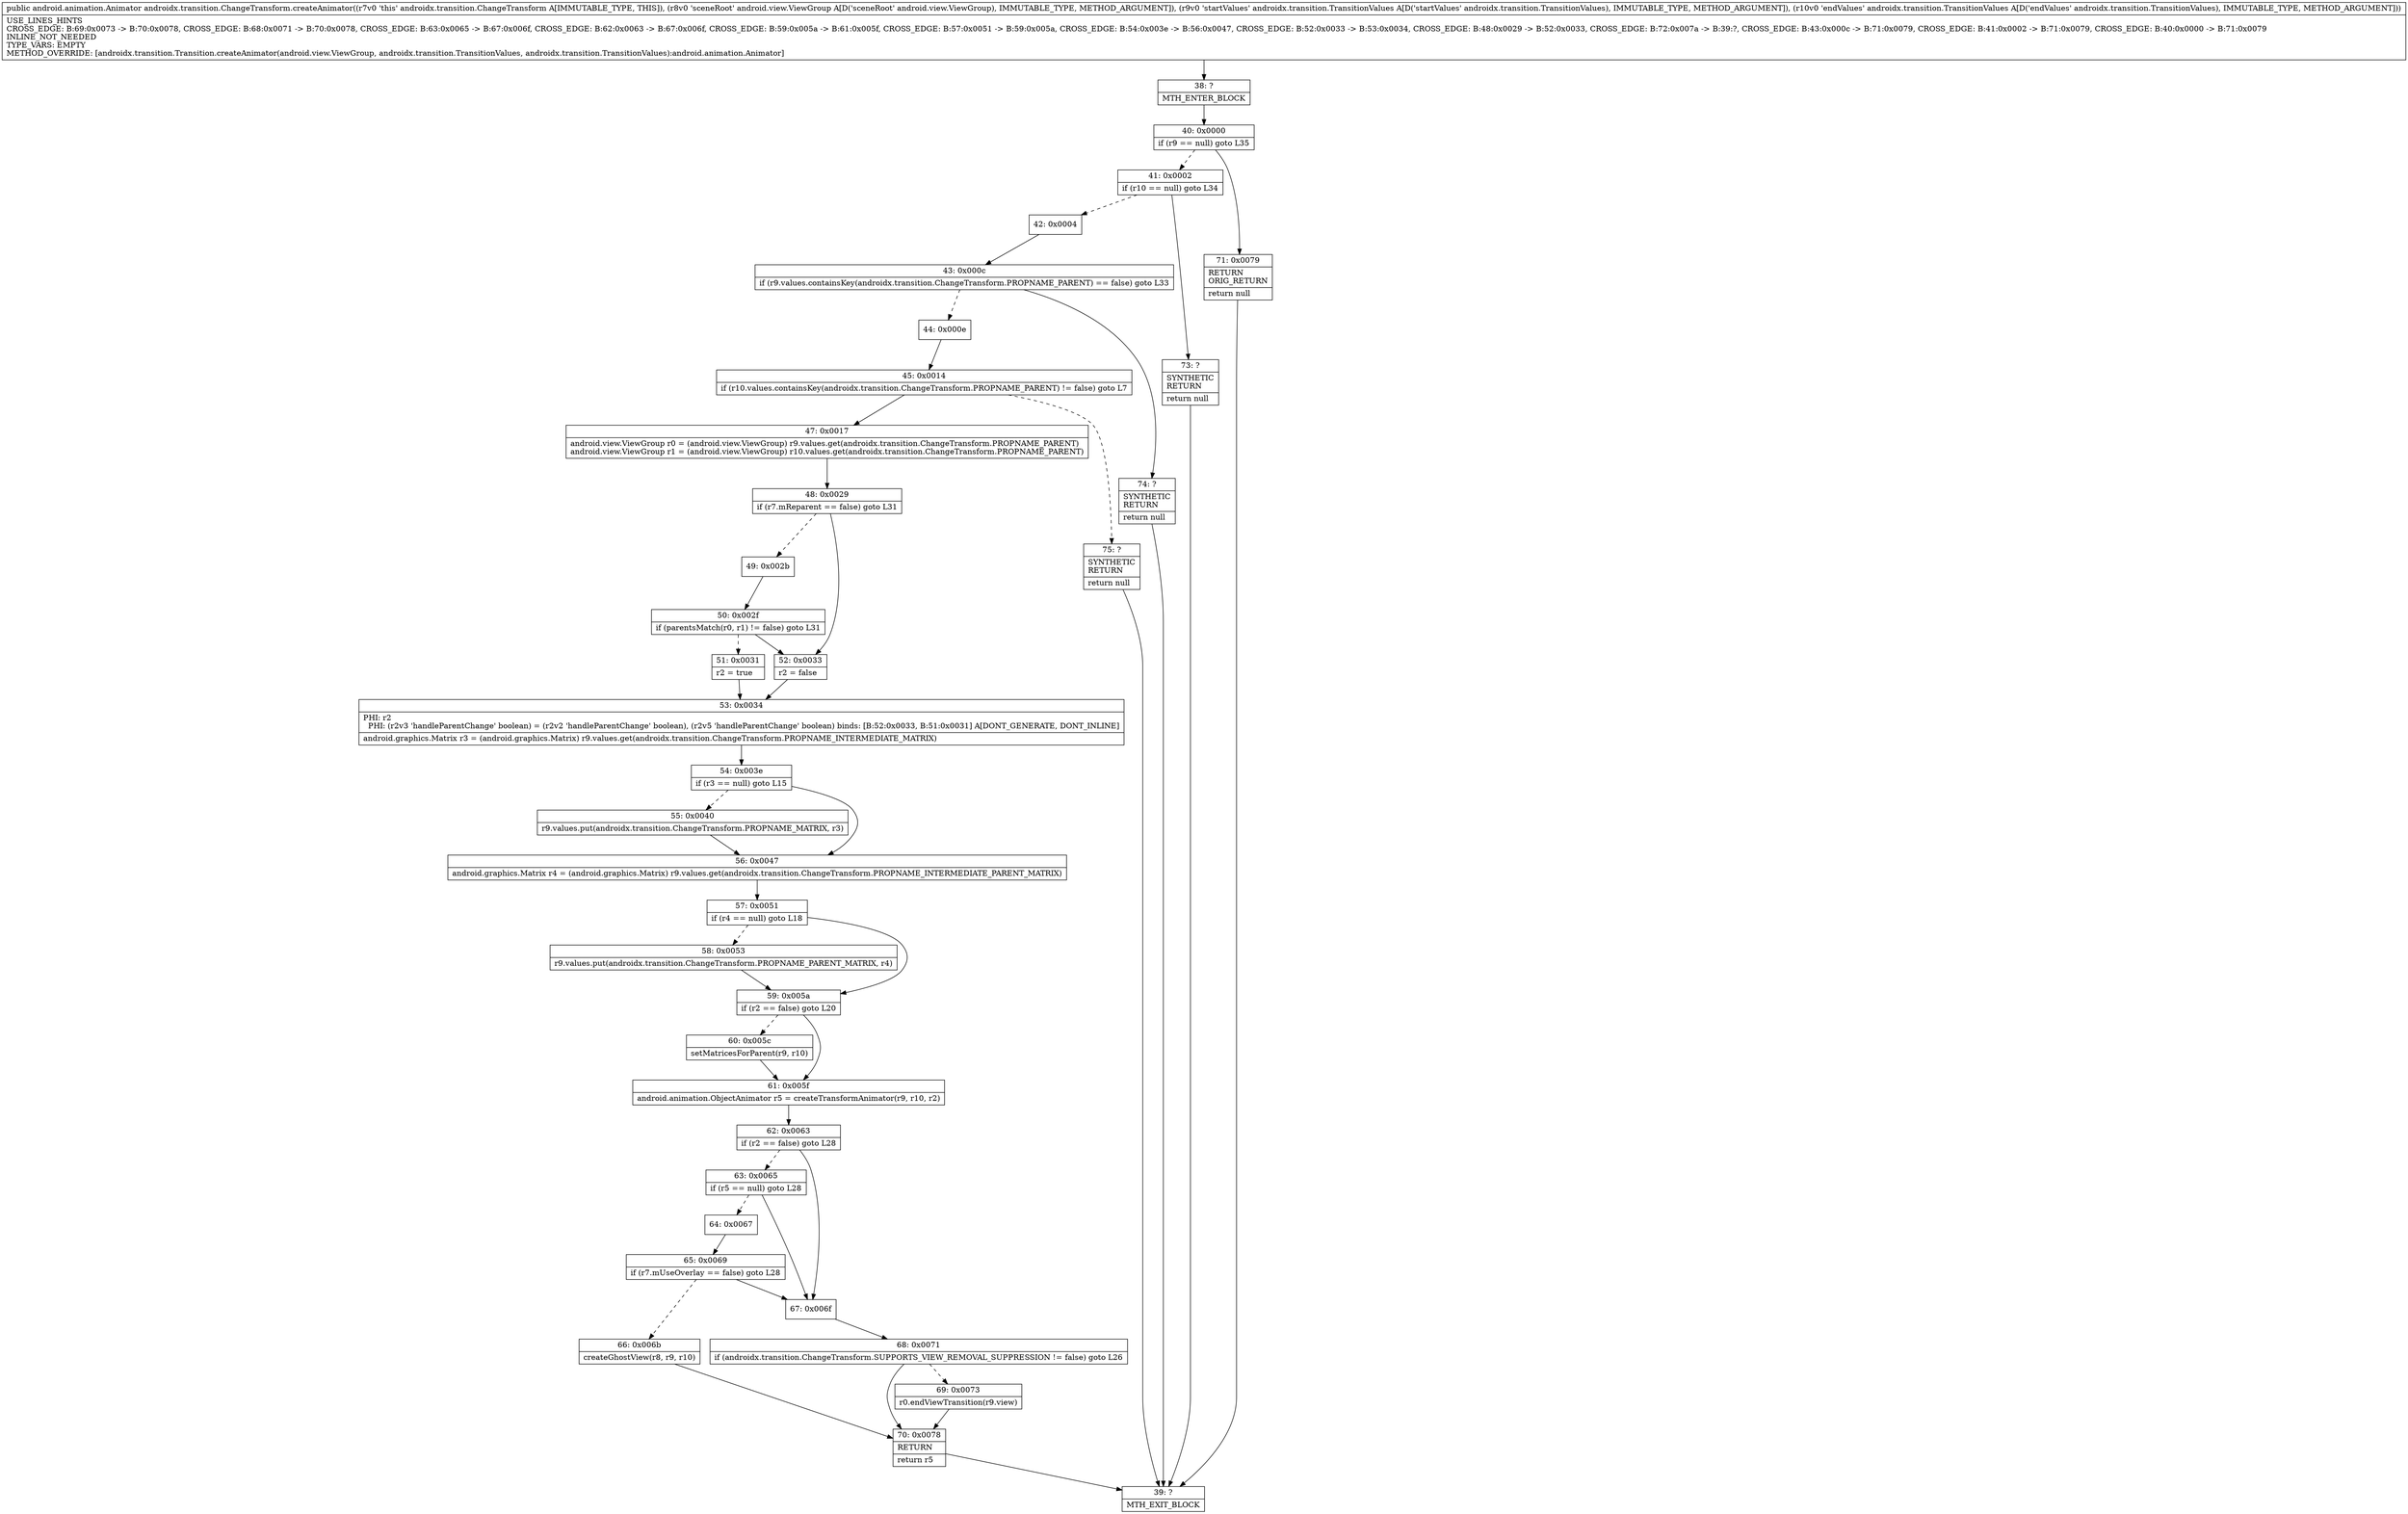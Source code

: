 digraph "CFG forandroidx.transition.ChangeTransform.createAnimator(Landroid\/view\/ViewGroup;Landroidx\/transition\/TransitionValues;Landroidx\/transition\/TransitionValues;)Landroid\/animation\/Animator;" {
Node_38 [shape=record,label="{38\:\ ?|MTH_ENTER_BLOCK\l}"];
Node_40 [shape=record,label="{40\:\ 0x0000|if (r9 == null) goto L35\l}"];
Node_41 [shape=record,label="{41\:\ 0x0002|if (r10 == null) goto L34\l}"];
Node_42 [shape=record,label="{42\:\ 0x0004}"];
Node_43 [shape=record,label="{43\:\ 0x000c|if (r9.values.containsKey(androidx.transition.ChangeTransform.PROPNAME_PARENT) == false) goto L33\l}"];
Node_44 [shape=record,label="{44\:\ 0x000e}"];
Node_45 [shape=record,label="{45\:\ 0x0014|if (r10.values.containsKey(androidx.transition.ChangeTransform.PROPNAME_PARENT) != false) goto L7\l}"];
Node_47 [shape=record,label="{47\:\ 0x0017|android.view.ViewGroup r0 = (android.view.ViewGroup) r9.values.get(androidx.transition.ChangeTransform.PROPNAME_PARENT)\landroid.view.ViewGroup r1 = (android.view.ViewGroup) r10.values.get(androidx.transition.ChangeTransform.PROPNAME_PARENT)\l}"];
Node_48 [shape=record,label="{48\:\ 0x0029|if (r7.mReparent == false) goto L31\l}"];
Node_49 [shape=record,label="{49\:\ 0x002b}"];
Node_50 [shape=record,label="{50\:\ 0x002f|if (parentsMatch(r0, r1) != false) goto L31\l}"];
Node_51 [shape=record,label="{51\:\ 0x0031|r2 = true\l}"];
Node_53 [shape=record,label="{53\:\ 0x0034|PHI: r2 \l  PHI: (r2v3 'handleParentChange' boolean) = (r2v2 'handleParentChange' boolean), (r2v5 'handleParentChange' boolean) binds: [B:52:0x0033, B:51:0x0031] A[DONT_GENERATE, DONT_INLINE]\l|android.graphics.Matrix r3 = (android.graphics.Matrix) r9.values.get(androidx.transition.ChangeTransform.PROPNAME_INTERMEDIATE_MATRIX)\l}"];
Node_54 [shape=record,label="{54\:\ 0x003e|if (r3 == null) goto L15\l}"];
Node_55 [shape=record,label="{55\:\ 0x0040|r9.values.put(androidx.transition.ChangeTransform.PROPNAME_MATRIX, r3)\l}"];
Node_56 [shape=record,label="{56\:\ 0x0047|android.graphics.Matrix r4 = (android.graphics.Matrix) r9.values.get(androidx.transition.ChangeTransform.PROPNAME_INTERMEDIATE_PARENT_MATRIX)\l}"];
Node_57 [shape=record,label="{57\:\ 0x0051|if (r4 == null) goto L18\l}"];
Node_58 [shape=record,label="{58\:\ 0x0053|r9.values.put(androidx.transition.ChangeTransform.PROPNAME_PARENT_MATRIX, r4)\l}"];
Node_59 [shape=record,label="{59\:\ 0x005a|if (r2 == false) goto L20\l}"];
Node_60 [shape=record,label="{60\:\ 0x005c|setMatricesForParent(r9, r10)\l}"];
Node_61 [shape=record,label="{61\:\ 0x005f|android.animation.ObjectAnimator r5 = createTransformAnimator(r9, r10, r2)\l}"];
Node_62 [shape=record,label="{62\:\ 0x0063|if (r2 == false) goto L28\l}"];
Node_63 [shape=record,label="{63\:\ 0x0065|if (r5 == null) goto L28\l}"];
Node_64 [shape=record,label="{64\:\ 0x0067}"];
Node_65 [shape=record,label="{65\:\ 0x0069|if (r7.mUseOverlay == false) goto L28\l}"];
Node_66 [shape=record,label="{66\:\ 0x006b|createGhostView(r8, r9, r10)\l}"];
Node_70 [shape=record,label="{70\:\ 0x0078|RETURN\l|return r5\l}"];
Node_39 [shape=record,label="{39\:\ ?|MTH_EXIT_BLOCK\l}"];
Node_67 [shape=record,label="{67\:\ 0x006f}"];
Node_68 [shape=record,label="{68\:\ 0x0071|if (androidx.transition.ChangeTransform.SUPPORTS_VIEW_REMOVAL_SUPPRESSION != false) goto L26\l}"];
Node_69 [shape=record,label="{69\:\ 0x0073|r0.endViewTransition(r9.view)\l}"];
Node_52 [shape=record,label="{52\:\ 0x0033|r2 = false\l}"];
Node_75 [shape=record,label="{75\:\ ?|SYNTHETIC\lRETURN\l|return null\l}"];
Node_74 [shape=record,label="{74\:\ ?|SYNTHETIC\lRETURN\l|return null\l}"];
Node_73 [shape=record,label="{73\:\ ?|SYNTHETIC\lRETURN\l|return null\l}"];
Node_71 [shape=record,label="{71\:\ 0x0079|RETURN\lORIG_RETURN\l|return null\l}"];
MethodNode[shape=record,label="{public android.animation.Animator androidx.transition.ChangeTransform.createAnimator((r7v0 'this' androidx.transition.ChangeTransform A[IMMUTABLE_TYPE, THIS]), (r8v0 'sceneRoot' android.view.ViewGroup A[D('sceneRoot' android.view.ViewGroup), IMMUTABLE_TYPE, METHOD_ARGUMENT]), (r9v0 'startValues' androidx.transition.TransitionValues A[D('startValues' androidx.transition.TransitionValues), IMMUTABLE_TYPE, METHOD_ARGUMENT]), (r10v0 'endValues' androidx.transition.TransitionValues A[D('endValues' androidx.transition.TransitionValues), IMMUTABLE_TYPE, METHOD_ARGUMENT]))  | USE_LINES_HINTS\lCROSS_EDGE: B:69:0x0073 \-\> B:70:0x0078, CROSS_EDGE: B:68:0x0071 \-\> B:70:0x0078, CROSS_EDGE: B:63:0x0065 \-\> B:67:0x006f, CROSS_EDGE: B:62:0x0063 \-\> B:67:0x006f, CROSS_EDGE: B:59:0x005a \-\> B:61:0x005f, CROSS_EDGE: B:57:0x0051 \-\> B:59:0x005a, CROSS_EDGE: B:54:0x003e \-\> B:56:0x0047, CROSS_EDGE: B:52:0x0033 \-\> B:53:0x0034, CROSS_EDGE: B:48:0x0029 \-\> B:52:0x0033, CROSS_EDGE: B:72:0x007a \-\> B:39:?, CROSS_EDGE: B:43:0x000c \-\> B:71:0x0079, CROSS_EDGE: B:41:0x0002 \-\> B:71:0x0079, CROSS_EDGE: B:40:0x0000 \-\> B:71:0x0079\lINLINE_NOT_NEEDED\lTYPE_VARS: EMPTY\lMETHOD_OVERRIDE: [androidx.transition.Transition.createAnimator(android.view.ViewGroup, androidx.transition.TransitionValues, androidx.transition.TransitionValues):android.animation.Animator]\l}"];
MethodNode -> Node_38;Node_38 -> Node_40;
Node_40 -> Node_41[style=dashed];
Node_40 -> Node_71;
Node_41 -> Node_42[style=dashed];
Node_41 -> Node_73;
Node_42 -> Node_43;
Node_43 -> Node_44[style=dashed];
Node_43 -> Node_74;
Node_44 -> Node_45;
Node_45 -> Node_47;
Node_45 -> Node_75[style=dashed];
Node_47 -> Node_48;
Node_48 -> Node_49[style=dashed];
Node_48 -> Node_52;
Node_49 -> Node_50;
Node_50 -> Node_51[style=dashed];
Node_50 -> Node_52;
Node_51 -> Node_53;
Node_53 -> Node_54;
Node_54 -> Node_55[style=dashed];
Node_54 -> Node_56;
Node_55 -> Node_56;
Node_56 -> Node_57;
Node_57 -> Node_58[style=dashed];
Node_57 -> Node_59;
Node_58 -> Node_59;
Node_59 -> Node_60[style=dashed];
Node_59 -> Node_61;
Node_60 -> Node_61;
Node_61 -> Node_62;
Node_62 -> Node_63[style=dashed];
Node_62 -> Node_67;
Node_63 -> Node_64[style=dashed];
Node_63 -> Node_67;
Node_64 -> Node_65;
Node_65 -> Node_66[style=dashed];
Node_65 -> Node_67;
Node_66 -> Node_70;
Node_70 -> Node_39;
Node_67 -> Node_68;
Node_68 -> Node_69[style=dashed];
Node_68 -> Node_70;
Node_69 -> Node_70;
Node_52 -> Node_53;
Node_75 -> Node_39;
Node_74 -> Node_39;
Node_73 -> Node_39;
Node_71 -> Node_39;
}

